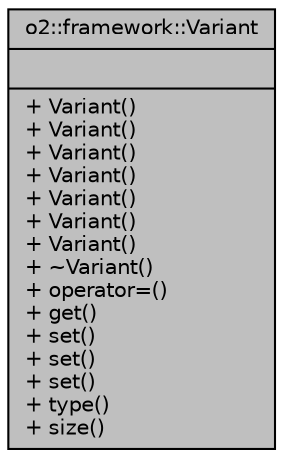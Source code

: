 digraph "o2::framework::Variant"
{
 // INTERACTIVE_SVG=YES
  bgcolor="transparent";
  edge [fontname="Helvetica",fontsize="10",labelfontname="Helvetica",labelfontsize="10"];
  node [fontname="Helvetica",fontsize="10",shape=record];
  Node1 [label="{o2::framework::Variant\n||+ Variant()\l+ Variant()\l+ Variant()\l+ Variant()\l+ Variant()\l+ Variant()\l+ Variant()\l+ ~Variant()\l+ operator=()\l+ get()\l+ set()\l+ set()\l+ set()\l+ type()\l+ size()\l}",height=0.2,width=0.4,color="black", fillcolor="grey75", style="filled", fontcolor="black"];
}
